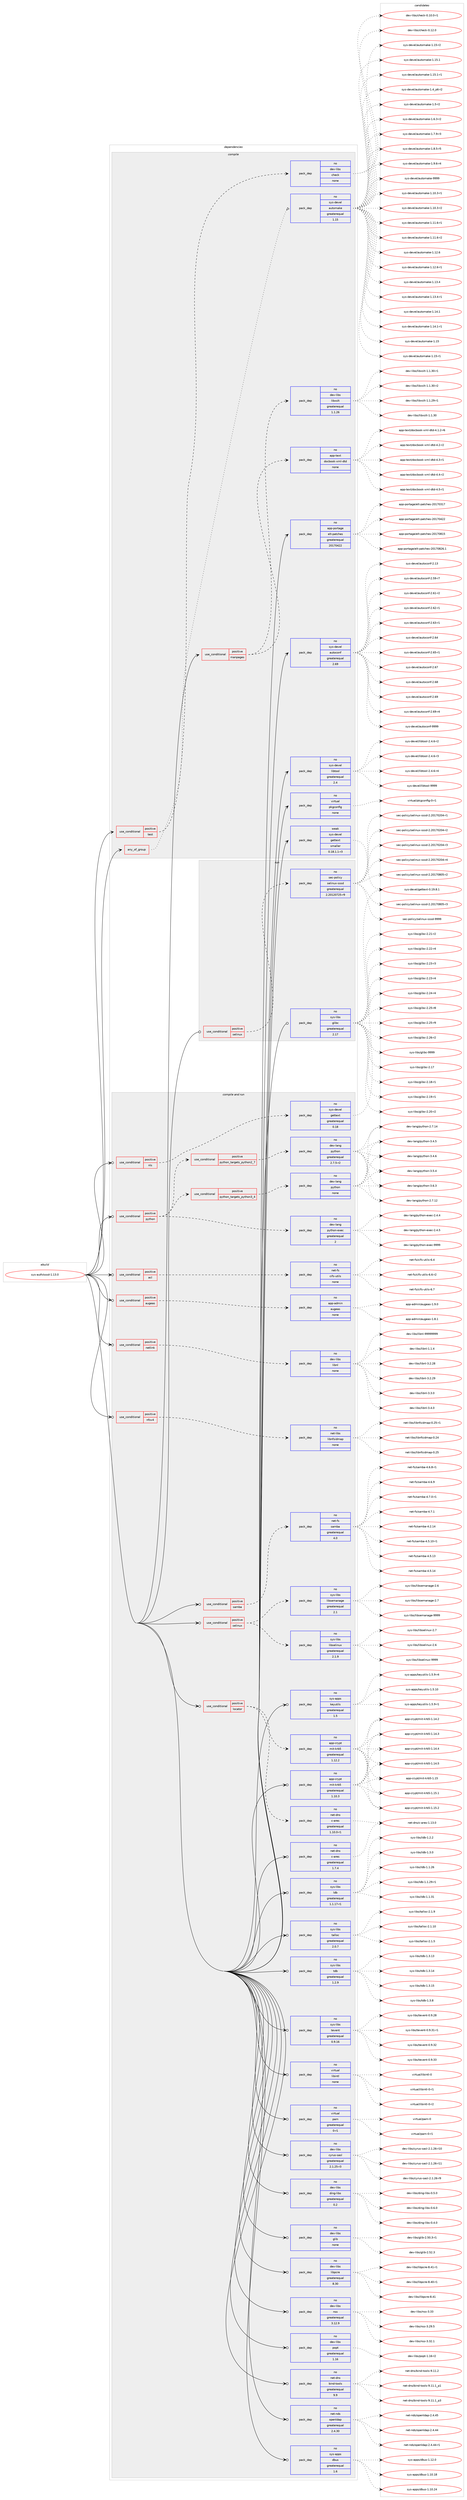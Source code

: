 digraph prolog {

# *************
# Graph options
# *************

newrank=true;
concentrate=true;
compound=true;
graph [rankdir=LR,fontname=Helvetica,fontsize=10,ranksep=1.5];#, ranksep=2.5, nodesep=0.2];
edge  [arrowhead=vee];
node  [fontname=Helvetica,fontsize=10];

# **********
# The ebuild
# **********

subgraph cluster_leftcol {
color=gray;
rank=same;
label=<<i>ebuild</i>>;
id [label="sys-auth/sssd-1.13.0", color=red, width=4, href="../sys-auth/sssd-1.13.0.svg"];
}

# ****************
# The dependencies
# ****************

subgraph cluster_midcol {
color=gray;
label=<<i>dependencies</i>>;
subgraph cluster_compile {
fillcolor="#eeeeee";
style=filled;
label=<<i>compile</i>>;
subgraph any8017 {
dependency475859 [label=<<TABLE BORDER="0" CELLBORDER="1" CELLSPACING="0" CELLPADDING="4"><TR><TD CELLPADDING="10">any_of_group</TD></TR></TABLE>>, shape=none, color=red];subgraph pack352968 {
dependency475860 [label=<<TABLE BORDER="0" CELLBORDER="1" CELLSPACING="0" CELLPADDING="4" WIDTH="220"><TR><TD ROWSPAN="6" CELLPADDING="30">pack_dep</TD></TR><TR><TD WIDTH="110">no</TD></TR><TR><TD>sys-devel</TD></TR><TR><TD>automake</TD></TR><TR><TD>greaterequal</TD></TR><TR><TD>1.15</TD></TR></TABLE>>, shape=none, color=blue];
}
dependency475859:e -> dependency475860:w [weight=20,style="dotted",arrowhead="oinv"];
}
id:e -> dependency475859:w [weight=20,style="solid",arrowhead="vee"];
subgraph cond114599 {
dependency475861 [label=<<TABLE BORDER="0" CELLBORDER="1" CELLSPACING="0" CELLPADDING="4"><TR><TD ROWSPAN="3" CELLPADDING="10">use_conditional</TD></TR><TR><TD>positive</TD></TR><TR><TD>manpages</TD></TR></TABLE>>, shape=none, color=red];
subgraph pack352969 {
dependency475862 [label=<<TABLE BORDER="0" CELLBORDER="1" CELLSPACING="0" CELLPADDING="4" WIDTH="220"><TR><TD ROWSPAN="6" CELLPADDING="30">pack_dep</TD></TR><TR><TD WIDTH="110">no</TD></TR><TR><TD>dev-libs</TD></TR><TR><TD>libxslt</TD></TR><TR><TD>greaterequal</TD></TR><TR><TD>1.1.26</TD></TR></TABLE>>, shape=none, color=blue];
}
dependency475861:e -> dependency475862:w [weight=20,style="dashed",arrowhead="vee"];
subgraph pack352970 {
dependency475863 [label=<<TABLE BORDER="0" CELLBORDER="1" CELLSPACING="0" CELLPADDING="4" WIDTH="220"><TR><TD ROWSPAN="6" CELLPADDING="30">pack_dep</TD></TR><TR><TD WIDTH="110">no</TD></TR><TR><TD>app-text</TD></TR><TR><TD>docbook-xml-dtd</TD></TR><TR><TD>none</TD></TR><TR><TD></TD></TR></TABLE>>, shape=none, color=blue];
}
dependency475861:e -> dependency475863:w [weight=20,style="dashed",arrowhead="vee"];
}
id:e -> dependency475861:w [weight=20,style="solid",arrowhead="vee"];
subgraph cond114600 {
dependency475864 [label=<<TABLE BORDER="0" CELLBORDER="1" CELLSPACING="0" CELLPADDING="4"><TR><TD ROWSPAN="3" CELLPADDING="10">use_conditional</TD></TR><TR><TD>positive</TD></TR><TR><TD>test</TD></TR></TABLE>>, shape=none, color=red];
subgraph pack352971 {
dependency475865 [label=<<TABLE BORDER="0" CELLBORDER="1" CELLSPACING="0" CELLPADDING="4" WIDTH="220"><TR><TD ROWSPAN="6" CELLPADDING="30">pack_dep</TD></TR><TR><TD WIDTH="110">no</TD></TR><TR><TD>dev-libs</TD></TR><TR><TD>check</TD></TR><TR><TD>none</TD></TR><TR><TD></TD></TR></TABLE>>, shape=none, color=blue];
}
dependency475864:e -> dependency475865:w [weight=20,style="dashed",arrowhead="vee"];
}
id:e -> dependency475864:w [weight=20,style="solid",arrowhead="vee"];
subgraph pack352972 {
dependency475866 [label=<<TABLE BORDER="0" CELLBORDER="1" CELLSPACING="0" CELLPADDING="4" WIDTH="220"><TR><TD ROWSPAN="6" CELLPADDING="30">pack_dep</TD></TR><TR><TD WIDTH="110">no</TD></TR><TR><TD>app-portage</TD></TR><TR><TD>elt-patches</TD></TR><TR><TD>greaterequal</TD></TR><TR><TD>20170422</TD></TR></TABLE>>, shape=none, color=blue];
}
id:e -> dependency475866:w [weight=20,style="solid",arrowhead="vee"];
subgraph pack352973 {
dependency475867 [label=<<TABLE BORDER="0" CELLBORDER="1" CELLSPACING="0" CELLPADDING="4" WIDTH="220"><TR><TD ROWSPAN="6" CELLPADDING="30">pack_dep</TD></TR><TR><TD WIDTH="110">no</TD></TR><TR><TD>sys-devel</TD></TR><TR><TD>autoconf</TD></TR><TR><TD>greaterequal</TD></TR><TR><TD>2.69</TD></TR></TABLE>>, shape=none, color=blue];
}
id:e -> dependency475867:w [weight=20,style="solid",arrowhead="vee"];
subgraph pack352974 {
dependency475868 [label=<<TABLE BORDER="0" CELLBORDER="1" CELLSPACING="0" CELLPADDING="4" WIDTH="220"><TR><TD ROWSPAN="6" CELLPADDING="30">pack_dep</TD></TR><TR><TD WIDTH="110">no</TD></TR><TR><TD>sys-devel</TD></TR><TR><TD>libtool</TD></TR><TR><TD>greaterequal</TD></TR><TR><TD>2.4</TD></TR></TABLE>>, shape=none, color=blue];
}
id:e -> dependency475868:w [weight=20,style="solid",arrowhead="vee"];
subgraph pack352975 {
dependency475869 [label=<<TABLE BORDER="0" CELLBORDER="1" CELLSPACING="0" CELLPADDING="4" WIDTH="220"><TR><TD ROWSPAN="6" CELLPADDING="30">pack_dep</TD></TR><TR><TD WIDTH="110">no</TD></TR><TR><TD>virtual</TD></TR><TR><TD>pkgconfig</TD></TR><TR><TD>none</TD></TR><TR><TD></TD></TR></TABLE>>, shape=none, color=blue];
}
id:e -> dependency475869:w [weight=20,style="solid",arrowhead="vee"];
subgraph pack352976 {
dependency475870 [label=<<TABLE BORDER="0" CELLBORDER="1" CELLSPACING="0" CELLPADDING="4" WIDTH="220"><TR><TD ROWSPAN="6" CELLPADDING="30">pack_dep</TD></TR><TR><TD WIDTH="110">weak</TD></TR><TR><TD>sys-devel</TD></TR><TR><TD>gettext</TD></TR><TR><TD>smaller</TD></TR><TR><TD>0.18.1.1-r3</TD></TR></TABLE>>, shape=none, color=blue];
}
id:e -> dependency475870:w [weight=20,style="solid",arrowhead="vee"];
}
subgraph cluster_compileandrun {
fillcolor="#eeeeee";
style=filled;
label=<<i>compile and run</i>>;
subgraph cond114601 {
dependency475871 [label=<<TABLE BORDER="0" CELLBORDER="1" CELLSPACING="0" CELLPADDING="4"><TR><TD ROWSPAN="3" CELLPADDING="10">use_conditional</TD></TR><TR><TD>positive</TD></TR><TR><TD>acl</TD></TR></TABLE>>, shape=none, color=red];
subgraph pack352977 {
dependency475872 [label=<<TABLE BORDER="0" CELLBORDER="1" CELLSPACING="0" CELLPADDING="4" WIDTH="220"><TR><TD ROWSPAN="6" CELLPADDING="30">pack_dep</TD></TR><TR><TD WIDTH="110">no</TD></TR><TR><TD>net-fs</TD></TR><TR><TD>cifs-utils</TD></TR><TR><TD>none</TD></TR><TR><TD></TD></TR></TABLE>>, shape=none, color=blue];
}
dependency475871:e -> dependency475872:w [weight=20,style="dashed",arrowhead="vee"];
}
id:e -> dependency475871:w [weight=20,style="solid",arrowhead="odotvee"];
subgraph cond114602 {
dependency475873 [label=<<TABLE BORDER="0" CELLBORDER="1" CELLSPACING="0" CELLPADDING="4"><TR><TD ROWSPAN="3" CELLPADDING="10">use_conditional</TD></TR><TR><TD>positive</TD></TR><TR><TD>augeas</TD></TR></TABLE>>, shape=none, color=red];
subgraph pack352978 {
dependency475874 [label=<<TABLE BORDER="0" CELLBORDER="1" CELLSPACING="0" CELLPADDING="4" WIDTH="220"><TR><TD ROWSPAN="6" CELLPADDING="30">pack_dep</TD></TR><TR><TD WIDTH="110">no</TD></TR><TR><TD>app-admin</TD></TR><TR><TD>augeas</TD></TR><TR><TD>none</TD></TR><TR><TD></TD></TR></TABLE>>, shape=none, color=blue];
}
dependency475873:e -> dependency475874:w [weight=20,style="dashed",arrowhead="vee"];
}
id:e -> dependency475873:w [weight=20,style="solid",arrowhead="odotvee"];
subgraph cond114603 {
dependency475875 [label=<<TABLE BORDER="0" CELLBORDER="1" CELLSPACING="0" CELLPADDING="4"><TR><TD ROWSPAN="3" CELLPADDING="10">use_conditional</TD></TR><TR><TD>positive</TD></TR><TR><TD>locator</TD></TR></TABLE>>, shape=none, color=red];
subgraph pack352979 {
dependency475876 [label=<<TABLE BORDER="0" CELLBORDER="1" CELLSPACING="0" CELLPADDING="4" WIDTH="220"><TR><TD ROWSPAN="6" CELLPADDING="30">pack_dep</TD></TR><TR><TD WIDTH="110">no</TD></TR><TR><TD>app-crypt</TD></TR><TR><TD>mit-krb5</TD></TR><TR><TD>greaterequal</TD></TR><TR><TD>1.12.2</TD></TR></TABLE>>, shape=none, color=blue];
}
dependency475875:e -> dependency475876:w [weight=20,style="dashed",arrowhead="vee"];
subgraph pack352980 {
dependency475877 [label=<<TABLE BORDER="0" CELLBORDER="1" CELLSPACING="0" CELLPADDING="4" WIDTH="220"><TR><TD ROWSPAN="6" CELLPADDING="30">pack_dep</TD></TR><TR><TD WIDTH="110">no</TD></TR><TR><TD>net-dns</TD></TR><TR><TD>c-ares</TD></TR><TR><TD>greaterequal</TD></TR><TR><TD>1.10.0-r1</TD></TR></TABLE>>, shape=none, color=blue];
}
dependency475875:e -> dependency475877:w [weight=20,style="dashed",arrowhead="vee"];
}
id:e -> dependency475875:w [weight=20,style="solid",arrowhead="odotvee"];
subgraph cond114604 {
dependency475878 [label=<<TABLE BORDER="0" CELLBORDER="1" CELLSPACING="0" CELLPADDING="4"><TR><TD ROWSPAN="3" CELLPADDING="10">use_conditional</TD></TR><TR><TD>positive</TD></TR><TR><TD>netlink</TD></TR></TABLE>>, shape=none, color=red];
subgraph pack352981 {
dependency475879 [label=<<TABLE BORDER="0" CELLBORDER="1" CELLSPACING="0" CELLPADDING="4" WIDTH="220"><TR><TD ROWSPAN="6" CELLPADDING="30">pack_dep</TD></TR><TR><TD WIDTH="110">no</TD></TR><TR><TD>dev-libs</TD></TR><TR><TD>libnl</TD></TR><TR><TD>none</TD></TR><TR><TD></TD></TR></TABLE>>, shape=none, color=blue];
}
dependency475878:e -> dependency475879:w [weight=20,style="dashed",arrowhead="vee"];
}
id:e -> dependency475878:w [weight=20,style="solid",arrowhead="odotvee"];
subgraph cond114605 {
dependency475880 [label=<<TABLE BORDER="0" CELLBORDER="1" CELLSPACING="0" CELLPADDING="4"><TR><TD ROWSPAN="3" CELLPADDING="10">use_conditional</TD></TR><TR><TD>positive</TD></TR><TR><TD>nfsv4</TD></TR></TABLE>>, shape=none, color=red];
subgraph pack352982 {
dependency475881 [label=<<TABLE BORDER="0" CELLBORDER="1" CELLSPACING="0" CELLPADDING="4" WIDTH="220"><TR><TD ROWSPAN="6" CELLPADDING="30">pack_dep</TD></TR><TR><TD WIDTH="110">no</TD></TR><TR><TD>net-libs</TD></TR><TR><TD>libnfsidmap</TD></TR><TR><TD>none</TD></TR><TR><TD></TD></TR></TABLE>>, shape=none, color=blue];
}
dependency475880:e -> dependency475881:w [weight=20,style="dashed",arrowhead="vee"];
}
id:e -> dependency475880:w [weight=20,style="solid",arrowhead="odotvee"];
subgraph cond114606 {
dependency475882 [label=<<TABLE BORDER="0" CELLBORDER="1" CELLSPACING="0" CELLPADDING="4"><TR><TD ROWSPAN="3" CELLPADDING="10">use_conditional</TD></TR><TR><TD>positive</TD></TR><TR><TD>nls</TD></TR></TABLE>>, shape=none, color=red];
subgraph pack352983 {
dependency475883 [label=<<TABLE BORDER="0" CELLBORDER="1" CELLSPACING="0" CELLPADDING="4" WIDTH="220"><TR><TD ROWSPAN="6" CELLPADDING="30">pack_dep</TD></TR><TR><TD WIDTH="110">no</TD></TR><TR><TD>sys-devel</TD></TR><TR><TD>gettext</TD></TR><TR><TD>greaterequal</TD></TR><TR><TD>0.18</TD></TR></TABLE>>, shape=none, color=blue];
}
dependency475882:e -> dependency475883:w [weight=20,style="dashed",arrowhead="vee"];
}
id:e -> dependency475882:w [weight=20,style="solid",arrowhead="odotvee"];
subgraph cond114607 {
dependency475884 [label=<<TABLE BORDER="0" CELLBORDER="1" CELLSPACING="0" CELLPADDING="4"><TR><TD ROWSPAN="3" CELLPADDING="10">use_conditional</TD></TR><TR><TD>positive</TD></TR><TR><TD>python</TD></TR></TABLE>>, shape=none, color=red];
subgraph cond114608 {
dependency475885 [label=<<TABLE BORDER="0" CELLBORDER="1" CELLSPACING="0" CELLPADDING="4"><TR><TD ROWSPAN="3" CELLPADDING="10">use_conditional</TD></TR><TR><TD>positive</TD></TR><TR><TD>python_targets_python2_7</TD></TR></TABLE>>, shape=none, color=red];
subgraph pack352984 {
dependency475886 [label=<<TABLE BORDER="0" CELLBORDER="1" CELLSPACING="0" CELLPADDING="4" WIDTH="220"><TR><TD ROWSPAN="6" CELLPADDING="30">pack_dep</TD></TR><TR><TD WIDTH="110">no</TD></TR><TR><TD>dev-lang</TD></TR><TR><TD>python</TD></TR><TR><TD>greaterequal</TD></TR><TR><TD>2.7.5-r2</TD></TR></TABLE>>, shape=none, color=blue];
}
dependency475885:e -> dependency475886:w [weight=20,style="dashed",arrowhead="vee"];
}
dependency475884:e -> dependency475885:w [weight=20,style="dashed",arrowhead="vee"];
subgraph cond114609 {
dependency475887 [label=<<TABLE BORDER="0" CELLBORDER="1" CELLSPACING="0" CELLPADDING="4"><TR><TD ROWSPAN="3" CELLPADDING="10">use_conditional</TD></TR><TR><TD>positive</TD></TR><TR><TD>python_targets_python3_4</TD></TR></TABLE>>, shape=none, color=red];
subgraph pack352985 {
dependency475888 [label=<<TABLE BORDER="0" CELLBORDER="1" CELLSPACING="0" CELLPADDING="4" WIDTH="220"><TR><TD ROWSPAN="6" CELLPADDING="30">pack_dep</TD></TR><TR><TD WIDTH="110">no</TD></TR><TR><TD>dev-lang</TD></TR><TR><TD>python</TD></TR><TR><TD>none</TD></TR><TR><TD></TD></TR></TABLE>>, shape=none, color=blue];
}
dependency475887:e -> dependency475888:w [weight=20,style="dashed",arrowhead="vee"];
}
dependency475884:e -> dependency475887:w [weight=20,style="dashed",arrowhead="vee"];
subgraph pack352986 {
dependency475889 [label=<<TABLE BORDER="0" CELLBORDER="1" CELLSPACING="0" CELLPADDING="4" WIDTH="220"><TR><TD ROWSPAN="6" CELLPADDING="30">pack_dep</TD></TR><TR><TD WIDTH="110">no</TD></TR><TR><TD>dev-lang</TD></TR><TR><TD>python-exec</TD></TR><TR><TD>greaterequal</TD></TR><TR><TD>2</TD></TR></TABLE>>, shape=none, color=blue];
}
dependency475884:e -> dependency475889:w [weight=20,style="dashed",arrowhead="vee"];
}
id:e -> dependency475884:w [weight=20,style="solid",arrowhead="odotvee"];
subgraph cond114610 {
dependency475890 [label=<<TABLE BORDER="0" CELLBORDER="1" CELLSPACING="0" CELLPADDING="4"><TR><TD ROWSPAN="3" CELLPADDING="10">use_conditional</TD></TR><TR><TD>positive</TD></TR><TR><TD>samba</TD></TR></TABLE>>, shape=none, color=red];
subgraph pack352987 {
dependency475891 [label=<<TABLE BORDER="0" CELLBORDER="1" CELLSPACING="0" CELLPADDING="4" WIDTH="220"><TR><TD ROWSPAN="6" CELLPADDING="30">pack_dep</TD></TR><TR><TD WIDTH="110">no</TD></TR><TR><TD>net-fs</TD></TR><TR><TD>samba</TD></TR><TR><TD>greaterequal</TD></TR><TR><TD>4.0</TD></TR></TABLE>>, shape=none, color=blue];
}
dependency475890:e -> dependency475891:w [weight=20,style="dashed",arrowhead="vee"];
}
id:e -> dependency475890:w [weight=20,style="solid",arrowhead="odotvee"];
subgraph cond114611 {
dependency475892 [label=<<TABLE BORDER="0" CELLBORDER="1" CELLSPACING="0" CELLPADDING="4"><TR><TD ROWSPAN="3" CELLPADDING="10">use_conditional</TD></TR><TR><TD>positive</TD></TR><TR><TD>selinux</TD></TR></TABLE>>, shape=none, color=red];
subgraph pack352988 {
dependency475893 [label=<<TABLE BORDER="0" CELLBORDER="1" CELLSPACING="0" CELLPADDING="4" WIDTH="220"><TR><TD ROWSPAN="6" CELLPADDING="30">pack_dep</TD></TR><TR><TD WIDTH="110">no</TD></TR><TR><TD>sys-libs</TD></TR><TR><TD>libselinux</TD></TR><TR><TD>greaterequal</TD></TR><TR><TD>2.1.9</TD></TR></TABLE>>, shape=none, color=blue];
}
dependency475892:e -> dependency475893:w [weight=20,style="dashed",arrowhead="vee"];
subgraph pack352989 {
dependency475894 [label=<<TABLE BORDER="0" CELLBORDER="1" CELLSPACING="0" CELLPADDING="4" WIDTH="220"><TR><TD ROWSPAN="6" CELLPADDING="30">pack_dep</TD></TR><TR><TD WIDTH="110">no</TD></TR><TR><TD>sys-libs</TD></TR><TR><TD>libsemanage</TD></TR><TR><TD>greaterequal</TD></TR><TR><TD>2.1</TD></TR></TABLE>>, shape=none, color=blue];
}
dependency475892:e -> dependency475894:w [weight=20,style="dashed",arrowhead="vee"];
}
id:e -> dependency475892:w [weight=20,style="solid",arrowhead="odotvee"];
subgraph pack352990 {
dependency475895 [label=<<TABLE BORDER="0" CELLBORDER="1" CELLSPACING="0" CELLPADDING="4" WIDTH="220"><TR><TD ROWSPAN="6" CELLPADDING="30">pack_dep</TD></TR><TR><TD WIDTH="110">no</TD></TR><TR><TD>app-crypt</TD></TR><TR><TD>mit-krb5</TD></TR><TR><TD>greaterequal</TD></TR><TR><TD>1.10.3</TD></TR></TABLE>>, shape=none, color=blue];
}
id:e -> dependency475895:w [weight=20,style="solid",arrowhead="odotvee"];
subgraph pack352991 {
dependency475896 [label=<<TABLE BORDER="0" CELLBORDER="1" CELLSPACING="0" CELLPADDING="4" WIDTH="220"><TR><TD ROWSPAN="6" CELLPADDING="30">pack_dep</TD></TR><TR><TD WIDTH="110">no</TD></TR><TR><TD>dev-libs</TD></TR><TR><TD>cyrus-sasl</TD></TR><TR><TD>greaterequal</TD></TR><TR><TD>2.1.25-r3</TD></TR></TABLE>>, shape=none, color=blue];
}
id:e -> dependency475896:w [weight=20,style="solid",arrowhead="odotvee"];
subgraph pack352992 {
dependency475897 [label=<<TABLE BORDER="0" CELLBORDER="1" CELLSPACING="0" CELLPADDING="4" WIDTH="220"><TR><TD ROWSPAN="6" CELLPADDING="30">pack_dep</TD></TR><TR><TD WIDTH="110">no</TD></TR><TR><TD>dev-libs</TD></TR><TR><TD>ding-libs</TD></TR><TR><TD>greaterequal</TD></TR><TR><TD>0.2</TD></TR></TABLE>>, shape=none, color=blue];
}
id:e -> dependency475897:w [weight=20,style="solid",arrowhead="odotvee"];
subgraph pack352993 {
dependency475898 [label=<<TABLE BORDER="0" CELLBORDER="1" CELLSPACING="0" CELLPADDING="4" WIDTH="220"><TR><TD ROWSPAN="6" CELLPADDING="30">pack_dep</TD></TR><TR><TD WIDTH="110">no</TD></TR><TR><TD>dev-libs</TD></TR><TR><TD>glib</TD></TR><TR><TD>none</TD></TR><TR><TD></TD></TR></TABLE>>, shape=none, color=blue];
}
id:e -> dependency475898:w [weight=20,style="solid",arrowhead="odotvee"];
subgraph pack352994 {
dependency475899 [label=<<TABLE BORDER="0" CELLBORDER="1" CELLSPACING="0" CELLPADDING="4" WIDTH="220"><TR><TD ROWSPAN="6" CELLPADDING="30">pack_dep</TD></TR><TR><TD WIDTH="110">no</TD></TR><TR><TD>dev-libs</TD></TR><TR><TD>libpcre</TD></TR><TR><TD>greaterequal</TD></TR><TR><TD>8.30</TD></TR></TABLE>>, shape=none, color=blue];
}
id:e -> dependency475899:w [weight=20,style="solid",arrowhead="odotvee"];
subgraph pack352995 {
dependency475900 [label=<<TABLE BORDER="0" CELLBORDER="1" CELLSPACING="0" CELLPADDING="4" WIDTH="220"><TR><TD ROWSPAN="6" CELLPADDING="30">pack_dep</TD></TR><TR><TD WIDTH="110">no</TD></TR><TR><TD>dev-libs</TD></TR><TR><TD>nss</TD></TR><TR><TD>greaterequal</TD></TR><TR><TD>3.12.9</TD></TR></TABLE>>, shape=none, color=blue];
}
id:e -> dependency475900:w [weight=20,style="solid",arrowhead="odotvee"];
subgraph pack352996 {
dependency475901 [label=<<TABLE BORDER="0" CELLBORDER="1" CELLSPACING="0" CELLPADDING="4" WIDTH="220"><TR><TD ROWSPAN="6" CELLPADDING="30">pack_dep</TD></TR><TR><TD WIDTH="110">no</TD></TR><TR><TD>dev-libs</TD></TR><TR><TD>popt</TD></TR><TR><TD>greaterequal</TD></TR><TR><TD>1.16</TD></TR></TABLE>>, shape=none, color=blue];
}
id:e -> dependency475901:w [weight=20,style="solid",arrowhead="odotvee"];
subgraph pack352997 {
dependency475902 [label=<<TABLE BORDER="0" CELLBORDER="1" CELLSPACING="0" CELLPADDING="4" WIDTH="220"><TR><TD ROWSPAN="6" CELLPADDING="30">pack_dep</TD></TR><TR><TD WIDTH="110">no</TD></TR><TR><TD>net-dns</TD></TR><TR><TD>bind-tools</TD></TR><TR><TD>greaterequal</TD></TR><TR><TD>9.9</TD></TR></TABLE>>, shape=none, color=blue];
}
id:e -> dependency475902:w [weight=20,style="solid",arrowhead="odotvee"];
subgraph pack352998 {
dependency475903 [label=<<TABLE BORDER="0" CELLBORDER="1" CELLSPACING="0" CELLPADDING="4" WIDTH="220"><TR><TD ROWSPAN="6" CELLPADDING="30">pack_dep</TD></TR><TR><TD WIDTH="110">no</TD></TR><TR><TD>net-dns</TD></TR><TR><TD>c-ares</TD></TR><TR><TD>greaterequal</TD></TR><TR><TD>1.7.4</TD></TR></TABLE>>, shape=none, color=blue];
}
id:e -> dependency475903:w [weight=20,style="solid",arrowhead="odotvee"];
subgraph pack352999 {
dependency475904 [label=<<TABLE BORDER="0" CELLBORDER="1" CELLSPACING="0" CELLPADDING="4" WIDTH="220"><TR><TD ROWSPAN="6" CELLPADDING="30">pack_dep</TD></TR><TR><TD WIDTH="110">no</TD></TR><TR><TD>net-nds</TD></TR><TR><TD>openldap</TD></TR><TR><TD>greaterequal</TD></TR><TR><TD>2.4.30</TD></TR></TABLE>>, shape=none, color=blue];
}
id:e -> dependency475904:w [weight=20,style="solid",arrowhead="odotvee"];
subgraph pack353000 {
dependency475905 [label=<<TABLE BORDER="0" CELLBORDER="1" CELLSPACING="0" CELLPADDING="4" WIDTH="220"><TR><TD ROWSPAN="6" CELLPADDING="30">pack_dep</TD></TR><TR><TD WIDTH="110">no</TD></TR><TR><TD>sys-apps</TD></TR><TR><TD>dbus</TD></TR><TR><TD>greaterequal</TD></TR><TR><TD>1.6</TD></TR></TABLE>>, shape=none, color=blue];
}
id:e -> dependency475905:w [weight=20,style="solid",arrowhead="odotvee"];
subgraph pack353001 {
dependency475906 [label=<<TABLE BORDER="0" CELLBORDER="1" CELLSPACING="0" CELLPADDING="4" WIDTH="220"><TR><TD ROWSPAN="6" CELLPADDING="30">pack_dep</TD></TR><TR><TD WIDTH="110">no</TD></TR><TR><TD>sys-apps</TD></TR><TR><TD>keyutils</TD></TR><TR><TD>greaterequal</TD></TR><TR><TD>1.5</TD></TR></TABLE>>, shape=none, color=blue];
}
id:e -> dependency475906:w [weight=20,style="solid",arrowhead="odotvee"];
subgraph pack353002 {
dependency475907 [label=<<TABLE BORDER="0" CELLBORDER="1" CELLSPACING="0" CELLPADDING="4" WIDTH="220"><TR><TD ROWSPAN="6" CELLPADDING="30">pack_dep</TD></TR><TR><TD WIDTH="110">no</TD></TR><TR><TD>sys-libs</TD></TR><TR><TD>ldb</TD></TR><TR><TD>greaterequal</TD></TR><TR><TD>1.1.17-r1</TD></TR></TABLE>>, shape=none, color=blue];
}
id:e -> dependency475907:w [weight=20,style="solid",arrowhead="odotvee"];
subgraph pack353003 {
dependency475908 [label=<<TABLE BORDER="0" CELLBORDER="1" CELLSPACING="0" CELLPADDING="4" WIDTH="220"><TR><TD ROWSPAN="6" CELLPADDING="30">pack_dep</TD></TR><TR><TD WIDTH="110">no</TD></TR><TR><TD>sys-libs</TD></TR><TR><TD>talloc</TD></TR><TR><TD>greaterequal</TD></TR><TR><TD>2.0.7</TD></TR></TABLE>>, shape=none, color=blue];
}
id:e -> dependency475908:w [weight=20,style="solid",arrowhead="odotvee"];
subgraph pack353004 {
dependency475909 [label=<<TABLE BORDER="0" CELLBORDER="1" CELLSPACING="0" CELLPADDING="4" WIDTH="220"><TR><TD ROWSPAN="6" CELLPADDING="30">pack_dep</TD></TR><TR><TD WIDTH="110">no</TD></TR><TR><TD>sys-libs</TD></TR><TR><TD>tdb</TD></TR><TR><TD>greaterequal</TD></TR><TR><TD>1.2.9</TD></TR></TABLE>>, shape=none, color=blue];
}
id:e -> dependency475909:w [weight=20,style="solid",arrowhead="odotvee"];
subgraph pack353005 {
dependency475910 [label=<<TABLE BORDER="0" CELLBORDER="1" CELLSPACING="0" CELLPADDING="4" WIDTH="220"><TR><TD ROWSPAN="6" CELLPADDING="30">pack_dep</TD></TR><TR><TD WIDTH="110">no</TD></TR><TR><TD>sys-libs</TD></TR><TR><TD>tevent</TD></TR><TR><TD>greaterequal</TD></TR><TR><TD>0.9.16</TD></TR></TABLE>>, shape=none, color=blue];
}
id:e -> dependency475910:w [weight=20,style="solid",arrowhead="odotvee"];
subgraph pack353006 {
dependency475911 [label=<<TABLE BORDER="0" CELLBORDER="1" CELLSPACING="0" CELLPADDING="4" WIDTH="220"><TR><TD ROWSPAN="6" CELLPADDING="30">pack_dep</TD></TR><TR><TD WIDTH="110">no</TD></TR><TR><TD>virtual</TD></TR><TR><TD>libintl</TD></TR><TR><TD>none</TD></TR><TR><TD></TD></TR></TABLE>>, shape=none, color=blue];
}
id:e -> dependency475911:w [weight=20,style="solid",arrowhead="odotvee"];
subgraph pack353007 {
dependency475912 [label=<<TABLE BORDER="0" CELLBORDER="1" CELLSPACING="0" CELLPADDING="4" WIDTH="220"><TR><TD ROWSPAN="6" CELLPADDING="30">pack_dep</TD></TR><TR><TD WIDTH="110">no</TD></TR><TR><TD>virtual</TD></TR><TR><TD>pam</TD></TR><TR><TD>greaterequal</TD></TR><TR><TD>0-r1</TD></TR></TABLE>>, shape=none, color=blue];
}
id:e -> dependency475912:w [weight=20,style="solid",arrowhead="odotvee"];
}
subgraph cluster_run {
fillcolor="#eeeeee";
style=filled;
label=<<i>run</i>>;
subgraph cond114612 {
dependency475913 [label=<<TABLE BORDER="0" CELLBORDER="1" CELLSPACING="0" CELLPADDING="4"><TR><TD ROWSPAN="3" CELLPADDING="10">use_conditional</TD></TR><TR><TD>positive</TD></TR><TR><TD>selinux</TD></TR></TABLE>>, shape=none, color=red];
subgraph pack353008 {
dependency475914 [label=<<TABLE BORDER="0" CELLBORDER="1" CELLSPACING="0" CELLPADDING="4" WIDTH="220"><TR><TD ROWSPAN="6" CELLPADDING="30">pack_dep</TD></TR><TR><TD WIDTH="110">no</TD></TR><TR><TD>sec-policy</TD></TR><TR><TD>selinux-sssd</TD></TR><TR><TD>greaterequal</TD></TR><TR><TD>2.20120725-r9</TD></TR></TABLE>>, shape=none, color=blue];
}
dependency475913:e -> dependency475914:w [weight=20,style="dashed",arrowhead="vee"];
}
id:e -> dependency475913:w [weight=20,style="solid",arrowhead="odot"];
subgraph pack353009 {
dependency475915 [label=<<TABLE BORDER="0" CELLBORDER="1" CELLSPACING="0" CELLPADDING="4" WIDTH="220"><TR><TD ROWSPAN="6" CELLPADDING="30">pack_dep</TD></TR><TR><TD WIDTH="110">no</TD></TR><TR><TD>sys-libs</TD></TR><TR><TD>glibc</TD></TR><TR><TD>greaterequal</TD></TR><TR><TD>2.17</TD></TR></TABLE>>, shape=none, color=blue];
}
id:e -> dependency475915:w [weight=20,style="solid",arrowhead="odot"];
}
}

# **************
# The candidates
# **************

subgraph cluster_choices {
rank=same;
color=gray;
label=<<i>candidates</i>>;

subgraph choice352968 {
color=black;
nodesep=1;
choice11512111545100101118101108479711711611110997107101454946494846514511449 [label="sys-devel/automake-1.10.3-r1", color=red, width=4,href="../sys-devel/automake-1.10.3-r1.svg"];
choice11512111545100101118101108479711711611110997107101454946494846514511450 [label="sys-devel/automake-1.10.3-r2", color=red, width=4,href="../sys-devel/automake-1.10.3-r2.svg"];
choice11512111545100101118101108479711711611110997107101454946494946544511449 [label="sys-devel/automake-1.11.6-r1", color=red, width=4,href="../sys-devel/automake-1.11.6-r1.svg"];
choice11512111545100101118101108479711711611110997107101454946494946544511450 [label="sys-devel/automake-1.11.6-r2", color=red, width=4,href="../sys-devel/automake-1.11.6-r2.svg"];
choice1151211154510010111810110847971171161111099710710145494649504654 [label="sys-devel/automake-1.12.6", color=red, width=4,href="../sys-devel/automake-1.12.6.svg"];
choice11512111545100101118101108479711711611110997107101454946495046544511449 [label="sys-devel/automake-1.12.6-r1", color=red, width=4,href="../sys-devel/automake-1.12.6-r1.svg"];
choice1151211154510010111810110847971171161111099710710145494649514652 [label="sys-devel/automake-1.13.4", color=red, width=4,href="../sys-devel/automake-1.13.4.svg"];
choice11512111545100101118101108479711711611110997107101454946495146524511449 [label="sys-devel/automake-1.13.4-r1", color=red, width=4,href="../sys-devel/automake-1.13.4-r1.svg"];
choice1151211154510010111810110847971171161111099710710145494649524649 [label="sys-devel/automake-1.14.1", color=red, width=4,href="../sys-devel/automake-1.14.1.svg"];
choice11512111545100101118101108479711711611110997107101454946495246494511449 [label="sys-devel/automake-1.14.1-r1", color=red, width=4,href="../sys-devel/automake-1.14.1-r1.svg"];
choice115121115451001011181011084797117116111109971071014549464953 [label="sys-devel/automake-1.15", color=red, width=4,href="../sys-devel/automake-1.15.svg"];
choice1151211154510010111810110847971171161111099710710145494649534511449 [label="sys-devel/automake-1.15-r1", color=red, width=4,href="../sys-devel/automake-1.15-r1.svg"];
choice1151211154510010111810110847971171161111099710710145494649534511450 [label="sys-devel/automake-1.15-r2", color=red, width=4,href="../sys-devel/automake-1.15-r2.svg"];
choice1151211154510010111810110847971171161111099710710145494649534649 [label="sys-devel/automake-1.15.1", color=red, width=4,href="../sys-devel/automake-1.15.1.svg"];
choice11512111545100101118101108479711711611110997107101454946495346494511449 [label="sys-devel/automake-1.15.1-r1", color=red, width=4,href="../sys-devel/automake-1.15.1-r1.svg"];
choice115121115451001011181011084797117116111109971071014549465295112544511450 [label="sys-devel/automake-1.4_p6-r2", color=red, width=4,href="../sys-devel/automake-1.4_p6-r2.svg"];
choice11512111545100101118101108479711711611110997107101454946534511450 [label="sys-devel/automake-1.5-r2", color=red, width=4,href="../sys-devel/automake-1.5-r2.svg"];
choice115121115451001011181011084797117116111109971071014549465446514511450 [label="sys-devel/automake-1.6.3-r2", color=red, width=4,href="../sys-devel/automake-1.6.3-r2.svg"];
choice115121115451001011181011084797117116111109971071014549465546574511451 [label="sys-devel/automake-1.7.9-r3", color=red, width=4,href="../sys-devel/automake-1.7.9-r3.svg"];
choice115121115451001011181011084797117116111109971071014549465646534511453 [label="sys-devel/automake-1.8.5-r5", color=red, width=4,href="../sys-devel/automake-1.8.5-r5.svg"];
choice115121115451001011181011084797117116111109971071014549465746544511452 [label="sys-devel/automake-1.9.6-r4", color=red, width=4,href="../sys-devel/automake-1.9.6-r4.svg"];
choice115121115451001011181011084797117116111109971071014557575757 [label="sys-devel/automake-9999", color=red, width=4,href="../sys-devel/automake-9999.svg"];
dependency475860:e -> choice11512111545100101118101108479711711611110997107101454946494846514511449:w [style=dotted,weight="100"];
dependency475860:e -> choice11512111545100101118101108479711711611110997107101454946494846514511450:w [style=dotted,weight="100"];
dependency475860:e -> choice11512111545100101118101108479711711611110997107101454946494946544511449:w [style=dotted,weight="100"];
dependency475860:e -> choice11512111545100101118101108479711711611110997107101454946494946544511450:w [style=dotted,weight="100"];
dependency475860:e -> choice1151211154510010111810110847971171161111099710710145494649504654:w [style=dotted,weight="100"];
dependency475860:e -> choice11512111545100101118101108479711711611110997107101454946495046544511449:w [style=dotted,weight="100"];
dependency475860:e -> choice1151211154510010111810110847971171161111099710710145494649514652:w [style=dotted,weight="100"];
dependency475860:e -> choice11512111545100101118101108479711711611110997107101454946495146524511449:w [style=dotted,weight="100"];
dependency475860:e -> choice1151211154510010111810110847971171161111099710710145494649524649:w [style=dotted,weight="100"];
dependency475860:e -> choice11512111545100101118101108479711711611110997107101454946495246494511449:w [style=dotted,weight="100"];
dependency475860:e -> choice115121115451001011181011084797117116111109971071014549464953:w [style=dotted,weight="100"];
dependency475860:e -> choice1151211154510010111810110847971171161111099710710145494649534511449:w [style=dotted,weight="100"];
dependency475860:e -> choice1151211154510010111810110847971171161111099710710145494649534511450:w [style=dotted,weight="100"];
dependency475860:e -> choice1151211154510010111810110847971171161111099710710145494649534649:w [style=dotted,weight="100"];
dependency475860:e -> choice11512111545100101118101108479711711611110997107101454946495346494511449:w [style=dotted,weight="100"];
dependency475860:e -> choice115121115451001011181011084797117116111109971071014549465295112544511450:w [style=dotted,weight="100"];
dependency475860:e -> choice11512111545100101118101108479711711611110997107101454946534511450:w [style=dotted,weight="100"];
dependency475860:e -> choice115121115451001011181011084797117116111109971071014549465446514511450:w [style=dotted,weight="100"];
dependency475860:e -> choice115121115451001011181011084797117116111109971071014549465546574511451:w [style=dotted,weight="100"];
dependency475860:e -> choice115121115451001011181011084797117116111109971071014549465646534511453:w [style=dotted,weight="100"];
dependency475860:e -> choice115121115451001011181011084797117116111109971071014549465746544511452:w [style=dotted,weight="100"];
dependency475860:e -> choice115121115451001011181011084797117116111109971071014557575757:w [style=dotted,weight="100"];
}
subgraph choice352969 {
color=black;
nodesep=1;
choice10010111845108105981154710810598120115108116454946494650574511449 [label="dev-libs/libxslt-1.1.29-r1", color=red, width=4,href="../dev-libs/libxslt-1.1.29-r1.svg"];
choice1001011184510810598115471081059812011510811645494649465148 [label="dev-libs/libxslt-1.1.30", color=red, width=4,href="../dev-libs/libxslt-1.1.30.svg"];
choice10010111845108105981154710810598120115108116454946494651484511449 [label="dev-libs/libxslt-1.1.30-r1", color=red, width=4,href="../dev-libs/libxslt-1.1.30-r1.svg"];
choice10010111845108105981154710810598120115108116454946494651484511450 [label="dev-libs/libxslt-1.1.30-r2", color=red, width=4,href="../dev-libs/libxslt-1.1.30-r2.svg"];
dependency475862:e -> choice10010111845108105981154710810598120115108116454946494650574511449:w [style=dotted,weight="100"];
dependency475862:e -> choice1001011184510810598115471081059812011510811645494649465148:w [style=dotted,weight="100"];
dependency475862:e -> choice10010111845108105981154710810598120115108116454946494651484511449:w [style=dotted,weight="100"];
dependency475862:e -> choice10010111845108105981154710810598120115108116454946494651484511450:w [style=dotted,weight="100"];
}
subgraph choice352970 {
color=black;
nodesep=1;
choice971121124511610112011647100111999811111110745120109108451001161004552464946504511454 [label="app-text/docbook-xml-dtd-4.1.2-r6", color=red, width=4,href="../app-text/docbook-xml-dtd-4.1.2-r6.svg"];
choice97112112451161011201164710011199981111111074512010910845100116100455246504511450 [label="app-text/docbook-xml-dtd-4.2-r2", color=red, width=4,href="../app-text/docbook-xml-dtd-4.2-r2.svg"];
choice97112112451161011201164710011199981111111074512010910845100116100455246514511449 [label="app-text/docbook-xml-dtd-4.3-r1", color=red, width=4,href="../app-text/docbook-xml-dtd-4.3-r1.svg"];
choice97112112451161011201164710011199981111111074512010910845100116100455246524511450 [label="app-text/docbook-xml-dtd-4.4-r2", color=red, width=4,href="../app-text/docbook-xml-dtd-4.4-r2.svg"];
choice97112112451161011201164710011199981111111074512010910845100116100455246534511449 [label="app-text/docbook-xml-dtd-4.5-r1", color=red, width=4,href="../app-text/docbook-xml-dtd-4.5-r1.svg"];
dependency475863:e -> choice971121124511610112011647100111999811111110745120109108451001161004552464946504511454:w [style=dotted,weight="100"];
dependency475863:e -> choice97112112451161011201164710011199981111111074512010910845100116100455246504511450:w [style=dotted,weight="100"];
dependency475863:e -> choice97112112451161011201164710011199981111111074512010910845100116100455246514511449:w [style=dotted,weight="100"];
dependency475863:e -> choice97112112451161011201164710011199981111111074512010910845100116100455246524511450:w [style=dotted,weight="100"];
dependency475863:e -> choice97112112451161011201164710011199981111111074512010910845100116100455246534511449:w [style=dotted,weight="100"];
}
subgraph choice352971 {
color=black;
nodesep=1;
choice1001011184510810598115479910410199107454846494846484511449 [label="dev-libs/check-0.10.0-r1", color=red, width=4,href="../dev-libs/check-0.10.0-r1.svg"];
choice100101118451081059811547991041019910745484649504648 [label="dev-libs/check-0.12.0", color=red, width=4,href="../dev-libs/check-0.12.0.svg"];
dependency475865:e -> choice1001011184510810598115479910410199107454846494846484511449:w [style=dotted,weight="100"];
dependency475865:e -> choice100101118451081059811547991041019910745484649504648:w [style=dotted,weight="100"];
}
subgraph choice352972 {
color=black;
nodesep=1;
choice97112112451121111141169710310147101108116451129711699104101115455048495548514955 [label="app-portage/elt-patches-20170317", color=red, width=4,href="../app-portage/elt-patches-20170317.svg"];
choice97112112451121111141169710310147101108116451129711699104101115455048495548525050 [label="app-portage/elt-patches-20170422", color=red, width=4,href="../app-portage/elt-patches-20170422.svg"];
choice97112112451121111141169710310147101108116451129711699104101115455048495548564953 [label="app-portage/elt-patches-20170815", color=red, width=4,href="../app-portage/elt-patches-20170815.svg"];
choice971121124511211111411697103101471011081164511297116991041011154550484955485650544649 [label="app-portage/elt-patches-20170826.1", color=red, width=4,href="../app-portage/elt-patches-20170826.1.svg"];
dependency475866:e -> choice97112112451121111141169710310147101108116451129711699104101115455048495548514955:w [style=dotted,weight="100"];
dependency475866:e -> choice97112112451121111141169710310147101108116451129711699104101115455048495548525050:w [style=dotted,weight="100"];
dependency475866:e -> choice97112112451121111141169710310147101108116451129711699104101115455048495548564953:w [style=dotted,weight="100"];
dependency475866:e -> choice971121124511211111411697103101471011081164511297116991041011154550484955485650544649:w [style=dotted,weight="100"];
}
subgraph choice352973 {
color=black;
nodesep=1;
choice115121115451001011181011084797117116111991111101024550464951 [label="sys-devel/autoconf-2.13", color=red, width=4,href="../sys-devel/autoconf-2.13.svg"];
choice1151211154510010111810110847971171161119911111010245504653574511455 [label="sys-devel/autoconf-2.59-r7", color=red, width=4,href="../sys-devel/autoconf-2.59-r7.svg"];
choice1151211154510010111810110847971171161119911111010245504654494511450 [label="sys-devel/autoconf-2.61-r2", color=red, width=4,href="../sys-devel/autoconf-2.61-r2.svg"];
choice1151211154510010111810110847971171161119911111010245504654504511449 [label="sys-devel/autoconf-2.62-r1", color=red, width=4,href="../sys-devel/autoconf-2.62-r1.svg"];
choice1151211154510010111810110847971171161119911111010245504654514511449 [label="sys-devel/autoconf-2.63-r1", color=red, width=4,href="../sys-devel/autoconf-2.63-r1.svg"];
choice115121115451001011181011084797117116111991111101024550465452 [label="sys-devel/autoconf-2.64", color=red, width=4,href="../sys-devel/autoconf-2.64.svg"];
choice1151211154510010111810110847971171161119911111010245504654534511449 [label="sys-devel/autoconf-2.65-r1", color=red, width=4,href="../sys-devel/autoconf-2.65-r1.svg"];
choice115121115451001011181011084797117116111991111101024550465455 [label="sys-devel/autoconf-2.67", color=red, width=4,href="../sys-devel/autoconf-2.67.svg"];
choice115121115451001011181011084797117116111991111101024550465456 [label="sys-devel/autoconf-2.68", color=red, width=4,href="../sys-devel/autoconf-2.68.svg"];
choice115121115451001011181011084797117116111991111101024550465457 [label="sys-devel/autoconf-2.69", color=red, width=4,href="../sys-devel/autoconf-2.69.svg"];
choice1151211154510010111810110847971171161119911111010245504654574511452 [label="sys-devel/autoconf-2.69-r4", color=red, width=4,href="../sys-devel/autoconf-2.69-r4.svg"];
choice115121115451001011181011084797117116111991111101024557575757 [label="sys-devel/autoconf-9999", color=red, width=4,href="../sys-devel/autoconf-9999.svg"];
dependency475867:e -> choice115121115451001011181011084797117116111991111101024550464951:w [style=dotted,weight="100"];
dependency475867:e -> choice1151211154510010111810110847971171161119911111010245504653574511455:w [style=dotted,weight="100"];
dependency475867:e -> choice1151211154510010111810110847971171161119911111010245504654494511450:w [style=dotted,weight="100"];
dependency475867:e -> choice1151211154510010111810110847971171161119911111010245504654504511449:w [style=dotted,weight="100"];
dependency475867:e -> choice1151211154510010111810110847971171161119911111010245504654514511449:w [style=dotted,weight="100"];
dependency475867:e -> choice115121115451001011181011084797117116111991111101024550465452:w [style=dotted,weight="100"];
dependency475867:e -> choice1151211154510010111810110847971171161119911111010245504654534511449:w [style=dotted,weight="100"];
dependency475867:e -> choice115121115451001011181011084797117116111991111101024550465455:w [style=dotted,weight="100"];
dependency475867:e -> choice115121115451001011181011084797117116111991111101024550465456:w [style=dotted,weight="100"];
dependency475867:e -> choice115121115451001011181011084797117116111991111101024550465457:w [style=dotted,weight="100"];
dependency475867:e -> choice1151211154510010111810110847971171161119911111010245504654574511452:w [style=dotted,weight="100"];
dependency475867:e -> choice115121115451001011181011084797117116111991111101024557575757:w [style=dotted,weight="100"];
}
subgraph choice352974 {
color=black;
nodesep=1;
choice1151211154510010111810110847108105981161111111084550465246544511450 [label="sys-devel/libtool-2.4.6-r2", color=red, width=4,href="../sys-devel/libtool-2.4.6-r2.svg"];
choice1151211154510010111810110847108105981161111111084550465246544511451 [label="sys-devel/libtool-2.4.6-r3", color=red, width=4,href="../sys-devel/libtool-2.4.6-r3.svg"];
choice1151211154510010111810110847108105981161111111084550465246544511452 [label="sys-devel/libtool-2.4.6-r4", color=red, width=4,href="../sys-devel/libtool-2.4.6-r4.svg"];
choice1151211154510010111810110847108105981161111111084557575757 [label="sys-devel/libtool-9999", color=red, width=4,href="../sys-devel/libtool-9999.svg"];
dependency475868:e -> choice1151211154510010111810110847108105981161111111084550465246544511450:w [style=dotted,weight="100"];
dependency475868:e -> choice1151211154510010111810110847108105981161111111084550465246544511451:w [style=dotted,weight="100"];
dependency475868:e -> choice1151211154510010111810110847108105981161111111084550465246544511452:w [style=dotted,weight="100"];
dependency475868:e -> choice1151211154510010111810110847108105981161111111084557575757:w [style=dotted,weight="100"];
}
subgraph choice352975 {
color=black;
nodesep=1;
choice11810511411611797108471121071039911111010210510345484511449 [label="virtual/pkgconfig-0-r1", color=red, width=4,href="../virtual/pkgconfig-0-r1.svg"];
dependency475869:e -> choice11810511411611797108471121071039911111010210510345484511449:w [style=dotted,weight="100"];
}
subgraph choice352976 {
color=black;
nodesep=1;
choice1151211154510010111810110847103101116116101120116454846495746564649 [label="sys-devel/gettext-0.19.8.1", color=red, width=4,href="../sys-devel/gettext-0.19.8.1.svg"];
dependency475870:e -> choice1151211154510010111810110847103101116116101120116454846495746564649:w [style=dotted,weight="100"];
}
subgraph choice352977 {
color=black;
nodesep=1;
choice1101011164510211547991051021154511711610510811545544652 [label="net-fs/cifs-utils-6.4", color=red, width=4,href="../net-fs/cifs-utils-6.4.svg"];
choice11010111645102115479910510211545117116105108115455446544511450 [label="net-fs/cifs-utils-6.6-r2", color=red, width=4,href="../net-fs/cifs-utils-6.6-r2.svg"];
choice1101011164510211547991051021154511711610510811545544655 [label="net-fs/cifs-utils-6.7", color=red, width=4,href="../net-fs/cifs-utils-6.7.svg"];
dependency475872:e -> choice1101011164510211547991051021154511711610510811545544652:w [style=dotted,weight="100"];
dependency475872:e -> choice11010111645102115479910510211545117116105108115455446544511450:w [style=dotted,weight="100"];
dependency475872:e -> choice1101011164510211547991051021154511711610510811545544655:w [style=dotted,weight="100"];
}
subgraph choice352978 {
color=black;
nodesep=1;
choice971121124597100109105110479711710310197115454946564649 [label="app-admin/augeas-1.8.1", color=red, width=4,href="../app-admin/augeas-1.8.1.svg"];
choice971121124597100109105110479711710310197115454946574648 [label="app-admin/augeas-1.9.0", color=red, width=4,href="../app-admin/augeas-1.9.0.svg"];
dependency475874:e -> choice971121124597100109105110479711710310197115454946564649:w [style=dotted,weight="100"];
dependency475874:e -> choice971121124597100109105110479711710310197115454946574648:w [style=dotted,weight="100"];
}
subgraph choice352979 {
color=black;
nodesep=1;
choice9711211245991141211121164710910511645107114985345494649524650 [label="app-crypt/mit-krb5-1.14.2", color=red, width=4,href="../app-crypt/mit-krb5-1.14.2.svg"];
choice9711211245991141211121164710910511645107114985345494649524651 [label="app-crypt/mit-krb5-1.14.3", color=red, width=4,href="../app-crypt/mit-krb5-1.14.3.svg"];
choice9711211245991141211121164710910511645107114985345494649524652 [label="app-crypt/mit-krb5-1.14.4", color=red, width=4,href="../app-crypt/mit-krb5-1.14.4.svg"];
choice9711211245991141211121164710910511645107114985345494649524653 [label="app-crypt/mit-krb5-1.14.5", color=red, width=4,href="../app-crypt/mit-krb5-1.14.5.svg"];
choice971121124599114121112116471091051164510711498534549464953 [label="app-crypt/mit-krb5-1.15", color=red, width=4,href="../app-crypt/mit-krb5-1.15.svg"];
choice9711211245991141211121164710910511645107114985345494649534649 [label="app-crypt/mit-krb5-1.15.1", color=red, width=4,href="../app-crypt/mit-krb5-1.15.1.svg"];
choice9711211245991141211121164710910511645107114985345494649534650 [label="app-crypt/mit-krb5-1.15.2", color=red, width=4,href="../app-crypt/mit-krb5-1.15.2.svg"];
dependency475876:e -> choice9711211245991141211121164710910511645107114985345494649524650:w [style=dotted,weight="100"];
dependency475876:e -> choice9711211245991141211121164710910511645107114985345494649524651:w [style=dotted,weight="100"];
dependency475876:e -> choice9711211245991141211121164710910511645107114985345494649524652:w [style=dotted,weight="100"];
dependency475876:e -> choice9711211245991141211121164710910511645107114985345494649524653:w [style=dotted,weight="100"];
dependency475876:e -> choice971121124599114121112116471091051164510711498534549464953:w [style=dotted,weight="100"];
dependency475876:e -> choice9711211245991141211121164710910511645107114985345494649534649:w [style=dotted,weight="100"];
dependency475876:e -> choice9711211245991141211121164710910511645107114985345494649534650:w [style=dotted,weight="100"];
}
subgraph choice352980 {
color=black;
nodesep=1;
choice110101116451001101154799459711410111545494649514648 [label="net-dns/c-ares-1.13.0", color=red, width=4,href="../net-dns/c-ares-1.13.0.svg"];
dependency475877:e -> choice110101116451001101154799459711410111545494649514648:w [style=dotted,weight="100"];
}
subgraph choice352981 {
color=black;
nodesep=1;
choice10010111845108105981154710810598110108454946494652 [label="dev-libs/libnl-1.1.4", color=red, width=4,href="../dev-libs/libnl-1.1.4.svg"];
choice1001011184510810598115471081059811010845514650465056 [label="dev-libs/libnl-3.2.28", color=red, width=4,href="../dev-libs/libnl-3.2.28.svg"];
choice1001011184510810598115471081059811010845514650465057 [label="dev-libs/libnl-3.2.29", color=red, width=4,href="../dev-libs/libnl-3.2.29.svg"];
choice10010111845108105981154710810598110108455146514648 [label="dev-libs/libnl-3.3.0", color=red, width=4,href="../dev-libs/libnl-3.3.0.svg"];
choice10010111845108105981154710810598110108455146524648 [label="dev-libs/libnl-3.4.0", color=red, width=4,href="../dev-libs/libnl-3.4.0.svg"];
choice10010111845108105981154710810598110108455757575757575757 [label="dev-libs/libnl-99999999", color=red, width=4,href="../dev-libs/libnl-99999999.svg"];
dependency475879:e -> choice10010111845108105981154710810598110108454946494652:w [style=dotted,weight="100"];
dependency475879:e -> choice1001011184510810598115471081059811010845514650465056:w [style=dotted,weight="100"];
dependency475879:e -> choice1001011184510810598115471081059811010845514650465057:w [style=dotted,weight="100"];
dependency475879:e -> choice10010111845108105981154710810598110108455146514648:w [style=dotted,weight="100"];
dependency475879:e -> choice10010111845108105981154710810598110108455146524648:w [style=dotted,weight="100"];
dependency475879:e -> choice10010111845108105981154710810598110108455757575757575757:w [style=dotted,weight="100"];
}
subgraph choice352982 {
color=black;
nodesep=1;
choice11010111645108105981154710810598110102115105100109971124548465052 [label="net-libs/libnfsidmap-0.24", color=red, width=4,href="../net-libs/libnfsidmap-0.24.svg"];
choice11010111645108105981154710810598110102115105100109971124548465053 [label="net-libs/libnfsidmap-0.25", color=red, width=4,href="../net-libs/libnfsidmap-0.25.svg"];
choice110101116451081059811547108105981101021151051001099711245484650534511449 [label="net-libs/libnfsidmap-0.25-r1", color=red, width=4,href="../net-libs/libnfsidmap-0.25-r1.svg"];
dependency475881:e -> choice11010111645108105981154710810598110102115105100109971124548465052:w [style=dotted,weight="100"];
dependency475881:e -> choice11010111645108105981154710810598110102115105100109971124548465053:w [style=dotted,weight="100"];
dependency475881:e -> choice110101116451081059811547108105981101021151051001099711245484650534511449:w [style=dotted,weight="100"];
}
subgraph choice352983 {
color=black;
nodesep=1;
choice1151211154510010111810110847103101116116101120116454846495746564649 [label="sys-devel/gettext-0.19.8.1", color=red, width=4,href="../sys-devel/gettext-0.19.8.1.svg"];
dependency475883:e -> choice1151211154510010111810110847103101116116101120116454846495746564649:w [style=dotted,weight="100"];
}
subgraph choice352984 {
color=black;
nodesep=1;
choice10010111845108971101034711212111610411111045504655464950 [label="dev-lang/python-2.7.12", color=red, width=4,href="../dev-lang/python-2.7.12.svg"];
choice10010111845108971101034711212111610411111045504655464952 [label="dev-lang/python-2.7.14", color=red, width=4,href="../dev-lang/python-2.7.14.svg"];
choice100101118451089711010347112121116104111110455146524653 [label="dev-lang/python-3.4.5", color=red, width=4,href="../dev-lang/python-3.4.5.svg"];
choice100101118451089711010347112121116104111110455146524654 [label="dev-lang/python-3.4.6", color=red, width=4,href="../dev-lang/python-3.4.6.svg"];
choice100101118451089711010347112121116104111110455146534652 [label="dev-lang/python-3.5.4", color=red, width=4,href="../dev-lang/python-3.5.4.svg"];
choice100101118451089711010347112121116104111110455146544651 [label="dev-lang/python-3.6.3", color=red, width=4,href="../dev-lang/python-3.6.3.svg"];
dependency475886:e -> choice10010111845108971101034711212111610411111045504655464950:w [style=dotted,weight="100"];
dependency475886:e -> choice10010111845108971101034711212111610411111045504655464952:w [style=dotted,weight="100"];
dependency475886:e -> choice100101118451089711010347112121116104111110455146524653:w [style=dotted,weight="100"];
dependency475886:e -> choice100101118451089711010347112121116104111110455146524654:w [style=dotted,weight="100"];
dependency475886:e -> choice100101118451089711010347112121116104111110455146534652:w [style=dotted,weight="100"];
dependency475886:e -> choice100101118451089711010347112121116104111110455146544651:w [style=dotted,weight="100"];
}
subgraph choice352985 {
color=black;
nodesep=1;
choice10010111845108971101034711212111610411111045504655464950 [label="dev-lang/python-2.7.12", color=red, width=4,href="../dev-lang/python-2.7.12.svg"];
choice10010111845108971101034711212111610411111045504655464952 [label="dev-lang/python-2.7.14", color=red, width=4,href="../dev-lang/python-2.7.14.svg"];
choice100101118451089711010347112121116104111110455146524653 [label="dev-lang/python-3.4.5", color=red, width=4,href="../dev-lang/python-3.4.5.svg"];
choice100101118451089711010347112121116104111110455146524654 [label="dev-lang/python-3.4.6", color=red, width=4,href="../dev-lang/python-3.4.6.svg"];
choice100101118451089711010347112121116104111110455146534652 [label="dev-lang/python-3.5.4", color=red, width=4,href="../dev-lang/python-3.5.4.svg"];
choice100101118451089711010347112121116104111110455146544651 [label="dev-lang/python-3.6.3", color=red, width=4,href="../dev-lang/python-3.6.3.svg"];
dependency475888:e -> choice10010111845108971101034711212111610411111045504655464950:w [style=dotted,weight="100"];
dependency475888:e -> choice10010111845108971101034711212111610411111045504655464952:w [style=dotted,weight="100"];
dependency475888:e -> choice100101118451089711010347112121116104111110455146524653:w [style=dotted,weight="100"];
dependency475888:e -> choice100101118451089711010347112121116104111110455146524654:w [style=dotted,weight="100"];
dependency475888:e -> choice100101118451089711010347112121116104111110455146534652:w [style=dotted,weight="100"];
dependency475888:e -> choice100101118451089711010347112121116104111110455146544651:w [style=dotted,weight="100"];
}
subgraph choice352986 {
color=black;
nodesep=1;
choice1001011184510897110103471121211161041111104510112010199455046524652 [label="dev-lang/python-exec-2.4.4", color=red, width=4,href="../dev-lang/python-exec-2.4.4.svg"];
choice1001011184510897110103471121211161041111104510112010199455046524653 [label="dev-lang/python-exec-2.4.5", color=red, width=4,href="../dev-lang/python-exec-2.4.5.svg"];
choice10010111845108971101034711212111610411111045101120101994557575757 [label="dev-lang/python-exec-9999", color=red, width=4,href="../dev-lang/python-exec-9999.svg"];
dependency475889:e -> choice1001011184510897110103471121211161041111104510112010199455046524652:w [style=dotted,weight="100"];
dependency475889:e -> choice1001011184510897110103471121211161041111104510112010199455046524653:w [style=dotted,weight="100"];
dependency475889:e -> choice10010111845108971101034711212111610411111045101120101994557575757:w [style=dotted,weight="100"];
}
subgraph choice352987 {
color=black;
nodesep=1;
choice110101116451021154711597109989745524650464952 [label="net-fs/samba-4.2.14", color=red, width=4,href="../net-fs/samba-4.2.14.svg"];
choice1101011164510211547115971099897455246534649484511449 [label="net-fs/samba-4.5.10-r1", color=red, width=4,href="../net-fs/samba-4.5.10-r1.svg"];
choice110101116451021154711597109989745524653464951 [label="net-fs/samba-4.5.13", color=red, width=4,href="../net-fs/samba-4.5.13.svg"];
choice110101116451021154711597109989745524653464952 [label="net-fs/samba-4.5.14", color=red, width=4,href="../net-fs/samba-4.5.14.svg"];
choice11010111645102115471159710998974552465446564511449 [label="net-fs/samba-4.6.8-r1", color=red, width=4,href="../net-fs/samba-4.6.8-r1.svg"];
choice1101011164510211547115971099897455246544657 [label="net-fs/samba-4.6.9", color=red, width=4,href="../net-fs/samba-4.6.9.svg"];
choice11010111645102115471159710998974552465546484511449 [label="net-fs/samba-4.7.0-r1", color=red, width=4,href="../net-fs/samba-4.7.0-r1.svg"];
choice1101011164510211547115971099897455246554649 [label="net-fs/samba-4.7.1", color=red, width=4,href="../net-fs/samba-4.7.1.svg"];
dependency475891:e -> choice110101116451021154711597109989745524650464952:w [style=dotted,weight="100"];
dependency475891:e -> choice1101011164510211547115971099897455246534649484511449:w [style=dotted,weight="100"];
dependency475891:e -> choice110101116451021154711597109989745524653464951:w [style=dotted,weight="100"];
dependency475891:e -> choice110101116451021154711597109989745524653464952:w [style=dotted,weight="100"];
dependency475891:e -> choice11010111645102115471159710998974552465446564511449:w [style=dotted,weight="100"];
dependency475891:e -> choice1101011164510211547115971099897455246544657:w [style=dotted,weight="100"];
dependency475891:e -> choice11010111645102115471159710998974552465546484511449:w [style=dotted,weight="100"];
dependency475891:e -> choice1101011164510211547115971099897455246554649:w [style=dotted,weight="100"];
}
subgraph choice352988 {
color=black;
nodesep=1;
choice1151211154510810598115471081059811510110810511011712045504654 [label="sys-libs/libselinux-2.6", color=red, width=4,href="../sys-libs/libselinux-2.6.svg"];
choice1151211154510810598115471081059811510110810511011712045504655 [label="sys-libs/libselinux-2.7", color=red, width=4,href="../sys-libs/libselinux-2.7.svg"];
choice115121115451081059811547108105981151011081051101171204557575757 [label="sys-libs/libselinux-9999", color=red, width=4,href="../sys-libs/libselinux-9999.svg"];
dependency475893:e -> choice1151211154510810598115471081059811510110810511011712045504654:w [style=dotted,weight="100"];
dependency475893:e -> choice1151211154510810598115471081059811510110810511011712045504655:w [style=dotted,weight="100"];
dependency475893:e -> choice115121115451081059811547108105981151011081051101171204557575757:w [style=dotted,weight="100"];
}
subgraph choice352989 {
color=black;
nodesep=1;
choice11512111545108105981154710810598115101109971109710310145504654 [label="sys-libs/libsemanage-2.6", color=red, width=4,href="../sys-libs/libsemanage-2.6.svg"];
choice11512111545108105981154710810598115101109971109710310145504655 [label="sys-libs/libsemanage-2.7", color=red, width=4,href="../sys-libs/libsemanage-2.7.svg"];
choice1151211154510810598115471081059811510110997110971031014557575757 [label="sys-libs/libsemanage-9999", color=red, width=4,href="../sys-libs/libsemanage-9999.svg"];
dependency475894:e -> choice11512111545108105981154710810598115101109971109710310145504654:w [style=dotted,weight="100"];
dependency475894:e -> choice11512111545108105981154710810598115101109971109710310145504655:w [style=dotted,weight="100"];
dependency475894:e -> choice1151211154510810598115471081059811510110997110971031014557575757:w [style=dotted,weight="100"];
}
subgraph choice352990 {
color=black;
nodesep=1;
choice9711211245991141211121164710910511645107114985345494649524650 [label="app-crypt/mit-krb5-1.14.2", color=red, width=4,href="../app-crypt/mit-krb5-1.14.2.svg"];
choice9711211245991141211121164710910511645107114985345494649524651 [label="app-crypt/mit-krb5-1.14.3", color=red, width=4,href="../app-crypt/mit-krb5-1.14.3.svg"];
choice9711211245991141211121164710910511645107114985345494649524652 [label="app-crypt/mit-krb5-1.14.4", color=red, width=4,href="../app-crypt/mit-krb5-1.14.4.svg"];
choice9711211245991141211121164710910511645107114985345494649524653 [label="app-crypt/mit-krb5-1.14.5", color=red, width=4,href="../app-crypt/mit-krb5-1.14.5.svg"];
choice971121124599114121112116471091051164510711498534549464953 [label="app-crypt/mit-krb5-1.15", color=red, width=4,href="../app-crypt/mit-krb5-1.15.svg"];
choice9711211245991141211121164710910511645107114985345494649534649 [label="app-crypt/mit-krb5-1.15.1", color=red, width=4,href="../app-crypt/mit-krb5-1.15.1.svg"];
choice9711211245991141211121164710910511645107114985345494649534650 [label="app-crypt/mit-krb5-1.15.2", color=red, width=4,href="../app-crypt/mit-krb5-1.15.2.svg"];
dependency475895:e -> choice9711211245991141211121164710910511645107114985345494649524650:w [style=dotted,weight="100"];
dependency475895:e -> choice9711211245991141211121164710910511645107114985345494649524651:w [style=dotted,weight="100"];
dependency475895:e -> choice9711211245991141211121164710910511645107114985345494649524652:w [style=dotted,weight="100"];
dependency475895:e -> choice9711211245991141211121164710910511645107114985345494649524653:w [style=dotted,weight="100"];
dependency475895:e -> choice971121124599114121112116471091051164510711498534549464953:w [style=dotted,weight="100"];
dependency475895:e -> choice9711211245991141211121164710910511645107114985345494649534649:w [style=dotted,weight="100"];
dependency475895:e -> choice9711211245991141211121164710910511645107114985345494649534650:w [style=dotted,weight="100"];
}
subgraph choice352991 {
color=black;
nodesep=1;
choice10010111845108105981154799121114117115451159711510845504649465054451144948 [label="dev-libs/cyrus-sasl-2.1.26-r10", color=red, width=4,href="../dev-libs/cyrus-sasl-2.1.26-r10.svg"];
choice10010111845108105981154799121114117115451159711510845504649465054451144949 [label="dev-libs/cyrus-sasl-2.1.26-r11", color=red, width=4,href="../dev-libs/cyrus-sasl-2.1.26-r11.svg"];
choice100101118451081059811547991211141171154511597115108455046494650544511457 [label="dev-libs/cyrus-sasl-2.1.26-r9", color=red, width=4,href="../dev-libs/cyrus-sasl-2.1.26-r9.svg"];
dependency475896:e -> choice10010111845108105981154799121114117115451159711510845504649465054451144948:w [style=dotted,weight="100"];
dependency475896:e -> choice10010111845108105981154799121114117115451159711510845504649465054451144949:w [style=dotted,weight="100"];
dependency475896:e -> choice100101118451081059811547991211141171154511597115108455046494650544511457:w [style=dotted,weight="100"];
}
subgraph choice352992 {
color=black;
nodesep=1;
choice1001011184510810598115471001051101034510810598115454846524648 [label="dev-libs/ding-libs-0.4.0", color=red, width=4,href="../dev-libs/ding-libs-0.4.0.svg"];
choice1001011184510810598115471001051101034510810598115454846534648 [label="dev-libs/ding-libs-0.5.0", color=red, width=4,href="../dev-libs/ding-libs-0.5.0.svg"];
choice1001011184510810598115471001051101034510810598115454846544648 [label="dev-libs/ding-libs-0.6.0", color=red, width=4,href="../dev-libs/ding-libs-0.6.0.svg"];
dependency475897:e -> choice1001011184510810598115471001051101034510810598115454846524648:w [style=dotted,weight="100"];
dependency475897:e -> choice1001011184510810598115471001051101034510810598115454846534648:w [style=dotted,weight="100"];
dependency475897:e -> choice1001011184510810598115471001051101034510810598115454846544648:w [style=dotted,weight="100"];
}
subgraph choice352993 {
color=black;
nodesep=1;
choice10010111845108105981154710310810598455046534846514511449 [label="dev-libs/glib-2.50.3-r1", color=red, width=4,href="../dev-libs/glib-2.50.3-r1.svg"];
choice1001011184510810598115471031081059845504653504651 [label="dev-libs/glib-2.52.3", color=red, width=4,href="../dev-libs/glib-2.52.3.svg"];
dependency475898:e -> choice10010111845108105981154710310810598455046534846514511449:w [style=dotted,weight="100"];
dependency475898:e -> choice1001011184510810598115471031081059845504653504651:w [style=dotted,weight="100"];
}
subgraph choice352994 {
color=black;
nodesep=1;
choice100101118451081059811547108105981129911410145564652484511449 [label="dev-libs/libpcre-8.40-r1", color=red, width=4,href="../dev-libs/libpcre-8.40-r1.svg"];
choice10010111845108105981154710810598112991141014556465249 [label="dev-libs/libpcre-8.41", color=red, width=4,href="../dev-libs/libpcre-8.41.svg"];
choice100101118451081059811547108105981129911410145564652494511449 [label="dev-libs/libpcre-8.41-r1", color=red, width=4,href="../dev-libs/libpcre-8.41-r1.svg"];
dependency475899:e -> choice100101118451081059811547108105981129911410145564652484511449:w [style=dotted,weight="100"];
dependency475899:e -> choice10010111845108105981154710810598112991141014556465249:w [style=dotted,weight="100"];
dependency475899:e -> choice100101118451081059811547108105981129911410145564652494511449:w [style=dotted,weight="100"];
}
subgraph choice352995 {
color=black;
nodesep=1;
choice10010111845108105981154711011511545514650574653 [label="dev-libs/nss-3.29.5", color=red, width=4,href="../dev-libs/nss-3.29.5.svg"];
choice10010111845108105981154711011511545514651504649 [label="dev-libs/nss-3.32.1", color=red, width=4,href="../dev-libs/nss-3.32.1.svg"];
choice1001011184510810598115471101151154551465151 [label="dev-libs/nss-3.33", color=red, width=4,href="../dev-libs/nss-3.33.svg"];
dependency475900:e -> choice10010111845108105981154711011511545514650574653:w [style=dotted,weight="100"];
dependency475900:e -> choice10010111845108105981154711011511545514651504649:w [style=dotted,weight="100"];
dependency475900:e -> choice1001011184510810598115471101151154551465151:w [style=dotted,weight="100"];
}
subgraph choice352996 {
color=black;
nodesep=1;
choice10010111845108105981154711211111211645494649544511450 [label="dev-libs/popt-1.16-r2", color=red, width=4,href="../dev-libs/popt-1.16-r2.svg"];
dependency475901:e -> choice10010111845108105981154711211111211645494649544511450:w [style=dotted,weight="100"];
}
subgraph choice352997 {
color=black;
nodesep=1;
choice11010111645100110115479810511010045116111111108115455746494946499511249 [label="net-dns/bind-tools-9.11.1_p1", color=red, width=4,href="../net-dns/bind-tools-9.11.1_p1.svg"];
choice11010111645100110115479810511010045116111111108115455746494946499511251 [label="net-dns/bind-tools-9.11.1_p3", color=red, width=4,href="../net-dns/bind-tools-9.11.1_p3.svg"];
choice1101011164510011011547981051101004511611111110811545574649494650 [label="net-dns/bind-tools-9.11.2", color=red, width=4,href="../net-dns/bind-tools-9.11.2.svg"];
dependency475902:e -> choice11010111645100110115479810511010045116111111108115455746494946499511249:w [style=dotted,weight="100"];
dependency475902:e -> choice11010111645100110115479810511010045116111111108115455746494946499511251:w [style=dotted,weight="100"];
dependency475902:e -> choice1101011164510011011547981051101004511611111110811545574649494650:w [style=dotted,weight="100"];
}
subgraph choice352998 {
color=black;
nodesep=1;
choice110101116451001101154799459711410111545494649514648 [label="net-dns/c-ares-1.13.0", color=red, width=4,href="../net-dns/c-ares-1.13.0.svg"];
dependency475903:e -> choice110101116451001101154799459711410111545494649514648:w [style=dotted,weight="100"];
}
subgraph choice352999 {
color=black;
nodesep=1;
choice11010111645110100115471111121011101081009711245504652465252 [label="net-nds/openldap-2.4.44", color=red, width=4,href="../net-nds/openldap-2.4.44.svg"];
choice110101116451101001154711111210111010810097112455046524652524511449 [label="net-nds/openldap-2.4.44-r1", color=red, width=4,href="../net-nds/openldap-2.4.44-r1.svg"];
choice11010111645110100115471111121011101081009711245504652465253 [label="net-nds/openldap-2.4.45", color=red, width=4,href="../net-nds/openldap-2.4.45.svg"];
dependency475904:e -> choice11010111645110100115471111121011101081009711245504652465252:w [style=dotted,weight="100"];
dependency475904:e -> choice110101116451101001154711111210111010810097112455046524652524511449:w [style=dotted,weight="100"];
dependency475904:e -> choice11010111645110100115471111121011101081009711245504652465253:w [style=dotted,weight="100"];
}
subgraph choice353000 {
color=black;
nodesep=1;
choice115121115459711211211547100981171154549464948464956 [label="sys-apps/dbus-1.10.18", color=red, width=4,href="../sys-apps/dbus-1.10.18.svg"];
choice115121115459711211211547100981171154549464948465052 [label="sys-apps/dbus-1.10.24", color=red, width=4,href="../sys-apps/dbus-1.10.24.svg"];
choice1151211154597112112115471009811711545494649504648 [label="sys-apps/dbus-1.12.0", color=red, width=4,href="../sys-apps/dbus-1.12.0.svg"];
dependency475905:e -> choice115121115459711211211547100981171154549464948464956:w [style=dotted,weight="100"];
dependency475905:e -> choice115121115459711211211547100981171154549464948465052:w [style=dotted,weight="100"];
dependency475905:e -> choice1151211154597112112115471009811711545494649504648:w [style=dotted,weight="100"];
}
subgraph choice353001 {
color=black;
nodesep=1;
choice11512111545971121121154710710112111711610510811545494653464948 [label="sys-apps/keyutils-1.5.10", color=red, width=4,href="../sys-apps/keyutils-1.5.10.svg"];
choice1151211154597112112115471071011211171161051081154549465346574511449 [label="sys-apps/keyutils-1.5.9-r1", color=red, width=4,href="../sys-apps/keyutils-1.5.9-r1.svg"];
choice1151211154597112112115471071011211171161051081154549465346574511452 [label="sys-apps/keyutils-1.5.9-r4", color=red, width=4,href="../sys-apps/keyutils-1.5.9-r4.svg"];
dependency475906:e -> choice11512111545971121121154710710112111711610510811545494653464948:w [style=dotted,weight="100"];
dependency475906:e -> choice1151211154597112112115471071011211171161051081154549465346574511449:w [style=dotted,weight="100"];
dependency475906:e -> choice1151211154597112112115471071011211171161051081154549465346574511452:w [style=dotted,weight="100"];
}
subgraph choice353002 {
color=black;
nodesep=1;
choice1151211154510810598115471081009845494649465054 [label="sys-libs/ldb-1.1.26", color=red, width=4,href="../sys-libs/ldb-1.1.26.svg"];
choice11512111545108105981154710810098454946494650574511449 [label="sys-libs/ldb-1.1.29-r1", color=red, width=4,href="../sys-libs/ldb-1.1.29-r1.svg"];
choice1151211154510810598115471081009845494649465149 [label="sys-libs/ldb-1.1.31", color=red, width=4,href="../sys-libs/ldb-1.1.31.svg"];
choice11512111545108105981154710810098454946504650 [label="sys-libs/ldb-1.2.2", color=red, width=4,href="../sys-libs/ldb-1.2.2.svg"];
choice11512111545108105981154710810098454946514648 [label="sys-libs/ldb-1.3.0", color=red, width=4,href="../sys-libs/ldb-1.3.0.svg"];
dependency475907:e -> choice1151211154510810598115471081009845494649465054:w [style=dotted,weight="100"];
dependency475907:e -> choice11512111545108105981154710810098454946494650574511449:w [style=dotted,weight="100"];
dependency475907:e -> choice1151211154510810598115471081009845494649465149:w [style=dotted,weight="100"];
dependency475907:e -> choice11512111545108105981154710810098454946504650:w [style=dotted,weight="100"];
dependency475907:e -> choice11512111545108105981154710810098454946514648:w [style=dotted,weight="100"];
}
subgraph choice353003 {
color=black;
nodesep=1;
choice115121115451081059811547116971081081119945504649464948 [label="sys-libs/talloc-2.1.10", color=red, width=4,href="../sys-libs/talloc-2.1.10.svg"];
choice1151211154510810598115471169710810811199455046494653 [label="sys-libs/talloc-2.1.5", color=red, width=4,href="../sys-libs/talloc-2.1.5.svg"];
choice1151211154510810598115471169710810811199455046494657 [label="sys-libs/talloc-2.1.9", color=red, width=4,href="../sys-libs/talloc-2.1.9.svg"];
dependency475908:e -> choice115121115451081059811547116971081081119945504649464948:w [style=dotted,weight="100"];
dependency475908:e -> choice1151211154510810598115471169710810811199455046494653:w [style=dotted,weight="100"];
dependency475908:e -> choice1151211154510810598115471169710810811199455046494657:w [style=dotted,weight="100"];
}
subgraph choice353004 {
color=black;
nodesep=1;
choice1151211154510810598115471161009845494651464951 [label="sys-libs/tdb-1.3.13", color=red, width=4,href="../sys-libs/tdb-1.3.13.svg"];
choice1151211154510810598115471161009845494651464952 [label="sys-libs/tdb-1.3.14", color=red, width=4,href="../sys-libs/tdb-1.3.14.svg"];
choice1151211154510810598115471161009845494651464953 [label="sys-libs/tdb-1.3.15", color=red, width=4,href="../sys-libs/tdb-1.3.15.svg"];
choice11512111545108105981154711610098454946514656 [label="sys-libs/tdb-1.3.8", color=red, width=4,href="../sys-libs/tdb-1.3.8.svg"];
dependency475909:e -> choice1151211154510810598115471161009845494651464951:w [style=dotted,weight="100"];
dependency475909:e -> choice1151211154510810598115471161009845494651464952:w [style=dotted,weight="100"];
dependency475909:e -> choice1151211154510810598115471161009845494651464953:w [style=dotted,weight="100"];
dependency475909:e -> choice11512111545108105981154711610098454946514656:w [style=dotted,weight="100"];
}
subgraph choice353005 {
color=black;
nodesep=1;
choice11512111545108105981154711610111810111011645484657465056 [label="sys-libs/tevent-0.9.28", color=red, width=4,href="../sys-libs/tevent-0.9.28.svg"];
choice115121115451081059811547116101118101110116454846574651494511449 [label="sys-libs/tevent-0.9.31-r1", color=red, width=4,href="../sys-libs/tevent-0.9.31-r1.svg"];
choice11512111545108105981154711610111810111011645484657465150 [label="sys-libs/tevent-0.9.32", color=red, width=4,href="../sys-libs/tevent-0.9.32.svg"];
choice11512111545108105981154711610111810111011645484657465151 [label="sys-libs/tevent-0.9.33", color=red, width=4,href="../sys-libs/tevent-0.9.33.svg"];
dependency475910:e -> choice11512111545108105981154711610111810111011645484657465056:w [style=dotted,weight="100"];
dependency475910:e -> choice115121115451081059811547116101118101110116454846574651494511449:w [style=dotted,weight="100"];
dependency475910:e -> choice11512111545108105981154711610111810111011645484657465150:w [style=dotted,weight="100"];
dependency475910:e -> choice11512111545108105981154711610111810111011645484657465151:w [style=dotted,weight="100"];
}
subgraph choice353006 {
color=black;
nodesep=1;
choice1181051141161179710847108105981051101161084548 [label="virtual/libintl-0", color=red, width=4,href="../virtual/libintl-0.svg"];
choice11810511411611797108471081059810511011610845484511449 [label="virtual/libintl-0-r1", color=red, width=4,href="../virtual/libintl-0-r1.svg"];
choice11810511411611797108471081059810511011610845484511450 [label="virtual/libintl-0-r2", color=red, width=4,href="../virtual/libintl-0-r2.svg"];
dependency475911:e -> choice1181051141161179710847108105981051101161084548:w [style=dotted,weight="100"];
dependency475911:e -> choice11810511411611797108471081059810511011610845484511449:w [style=dotted,weight="100"];
dependency475911:e -> choice11810511411611797108471081059810511011610845484511450:w [style=dotted,weight="100"];
}
subgraph choice353007 {
color=black;
nodesep=1;
choice1181051141161179710847112971094548 [label="virtual/pam-0", color=red, width=4,href="../virtual/pam-0.svg"];
choice11810511411611797108471129710945484511449 [label="virtual/pam-0-r1", color=red, width=4,href="../virtual/pam-0-r1.svg"];
dependency475912:e -> choice1181051141161179710847112971094548:w [style=dotted,weight="100"];
dependency475912:e -> choice11810511411611797108471129710945484511449:w [style=dotted,weight="100"];
}
subgraph choice353008 {
color=black;
nodesep=1;
choice115101994511211110810599121471151011081051101171204511511511510045504650484955485048524511449 [label="sec-policy/selinux-sssd-2.20170204-r1", color=red, width=4,href="../sec-policy/selinux-sssd-2.20170204-r1.svg"];
choice115101994511211110810599121471151011081051101171204511511511510045504650484955485048524511450 [label="sec-policy/selinux-sssd-2.20170204-r2", color=red, width=4,href="../sec-policy/selinux-sssd-2.20170204-r2.svg"];
choice115101994511211110810599121471151011081051101171204511511511510045504650484955485048524511451 [label="sec-policy/selinux-sssd-2.20170204-r3", color=red, width=4,href="../sec-policy/selinux-sssd-2.20170204-r3.svg"];
choice115101994511211110810599121471151011081051101171204511511511510045504650484955485048524511452 [label="sec-policy/selinux-sssd-2.20170204-r4", color=red, width=4,href="../sec-policy/selinux-sssd-2.20170204-r4.svg"];
choice115101994511211110810599121471151011081051101171204511511511510045504650484955485648534511450 [label="sec-policy/selinux-sssd-2.20170805-r2", color=red, width=4,href="../sec-policy/selinux-sssd-2.20170805-r2.svg"];
choice115101994511211110810599121471151011081051101171204511511511510045504650484955485648534511451 [label="sec-policy/selinux-sssd-2.20170805-r3", color=red, width=4,href="../sec-policy/selinux-sssd-2.20170805-r3.svg"];
choice11510199451121111081059912147115101108105110117120451151151151004557575757 [label="sec-policy/selinux-sssd-9999", color=red, width=4,href="../sec-policy/selinux-sssd-9999.svg"];
dependency475914:e -> choice115101994511211110810599121471151011081051101171204511511511510045504650484955485048524511449:w [style=dotted,weight="100"];
dependency475914:e -> choice115101994511211110810599121471151011081051101171204511511511510045504650484955485048524511450:w [style=dotted,weight="100"];
dependency475914:e -> choice115101994511211110810599121471151011081051101171204511511511510045504650484955485048524511451:w [style=dotted,weight="100"];
dependency475914:e -> choice115101994511211110810599121471151011081051101171204511511511510045504650484955485048524511452:w [style=dotted,weight="100"];
dependency475914:e -> choice115101994511211110810599121471151011081051101171204511511511510045504650484955485648534511450:w [style=dotted,weight="100"];
dependency475914:e -> choice115101994511211110810599121471151011081051101171204511511511510045504650484955485648534511451:w [style=dotted,weight="100"];
dependency475914:e -> choice11510199451121111081059912147115101108105110117120451151151151004557575757:w [style=dotted,weight="100"];
}
subgraph choice353009 {
color=black;
nodesep=1;
choice11512111545108105981154710310810598994550464955 [label="sys-libs/glibc-2.17", color=red, width=4,href="../sys-libs/glibc-2.17.svg"];
choice115121115451081059811547103108105989945504649564511449 [label="sys-libs/glibc-2.18-r1", color=red, width=4,href="../sys-libs/glibc-2.18-r1.svg"];
choice115121115451081059811547103108105989945504649574511449 [label="sys-libs/glibc-2.19-r1", color=red, width=4,href="../sys-libs/glibc-2.19-r1.svg"];
choice115121115451081059811547103108105989945504650484511450 [label="sys-libs/glibc-2.20-r2", color=red, width=4,href="../sys-libs/glibc-2.20-r2.svg"];
choice115121115451081059811547103108105989945504650494511450 [label="sys-libs/glibc-2.21-r2", color=red, width=4,href="../sys-libs/glibc-2.21-r2.svg"];
choice115121115451081059811547103108105989945504650504511452 [label="sys-libs/glibc-2.22-r4", color=red, width=4,href="../sys-libs/glibc-2.22-r4.svg"];
choice115121115451081059811547103108105989945504650514511451 [label="sys-libs/glibc-2.23-r3", color=red, width=4,href="../sys-libs/glibc-2.23-r3.svg"];
choice115121115451081059811547103108105989945504650514511452 [label="sys-libs/glibc-2.23-r4", color=red, width=4,href="../sys-libs/glibc-2.23-r4.svg"];
choice115121115451081059811547103108105989945504650524511452 [label="sys-libs/glibc-2.24-r4", color=red, width=4,href="../sys-libs/glibc-2.24-r4.svg"];
choice115121115451081059811547103108105989945504650534511456 [label="sys-libs/glibc-2.25-r8", color=red, width=4,href="../sys-libs/glibc-2.25-r8.svg"];
choice115121115451081059811547103108105989945504650534511457 [label="sys-libs/glibc-2.25-r9", color=red, width=4,href="../sys-libs/glibc-2.25-r9.svg"];
choice115121115451081059811547103108105989945504650544511450 [label="sys-libs/glibc-2.26-r2", color=red, width=4,href="../sys-libs/glibc-2.26-r2.svg"];
choice11512111545108105981154710310810598994557575757 [label="sys-libs/glibc-9999", color=red, width=4,href="../sys-libs/glibc-9999.svg"];
dependency475915:e -> choice11512111545108105981154710310810598994550464955:w [style=dotted,weight="100"];
dependency475915:e -> choice115121115451081059811547103108105989945504649564511449:w [style=dotted,weight="100"];
dependency475915:e -> choice115121115451081059811547103108105989945504649574511449:w [style=dotted,weight="100"];
dependency475915:e -> choice115121115451081059811547103108105989945504650484511450:w [style=dotted,weight="100"];
dependency475915:e -> choice115121115451081059811547103108105989945504650494511450:w [style=dotted,weight="100"];
dependency475915:e -> choice115121115451081059811547103108105989945504650504511452:w [style=dotted,weight="100"];
dependency475915:e -> choice115121115451081059811547103108105989945504650514511451:w [style=dotted,weight="100"];
dependency475915:e -> choice115121115451081059811547103108105989945504650514511452:w [style=dotted,weight="100"];
dependency475915:e -> choice115121115451081059811547103108105989945504650524511452:w [style=dotted,weight="100"];
dependency475915:e -> choice115121115451081059811547103108105989945504650534511456:w [style=dotted,weight="100"];
dependency475915:e -> choice115121115451081059811547103108105989945504650534511457:w [style=dotted,weight="100"];
dependency475915:e -> choice115121115451081059811547103108105989945504650544511450:w [style=dotted,weight="100"];
dependency475915:e -> choice11512111545108105981154710310810598994557575757:w [style=dotted,weight="100"];
}
}

}
